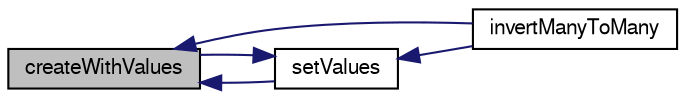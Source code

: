 digraph "createWithValues"
{
  bgcolor="transparent";
  edge [fontname="FreeSans",fontsize="10",labelfontname="FreeSans",labelfontsize="10"];
  node [fontname="FreeSans",fontsize="10",shape=record];
  rankdir="LR";
  Node11476 [label="createWithValues",height=0.2,width=0.4,color="black", fillcolor="grey75", style="filled", fontcolor="black"];
  Node11476 -> Node11477 [dir="back",color="midnightblue",fontsize="10",style="solid",fontname="FreeSans"];
  Node11477 [label="invertManyToMany",height=0.2,width=0.4,color="black",URL="$a21124.html#a60361d3b41d646c75759253d819ea911"];
  Node11476 -> Node11478 [dir="back",color="midnightblue",fontsize="10",style="solid",fontname="FreeSans"];
  Node11478 [label="setValues",height=0.2,width=0.4,color="black",URL="$a21124.html#ae209b3d2de1e56b66cdbba2e9d35c86c",tooltip="Opposite of findIndices: set values at indices to given value. "];
  Node11478 -> Node11476 [dir="back",color="midnightblue",fontsize="10",style="solid",fontname="FreeSans"];
  Node11478 -> Node11477 [dir="back",color="midnightblue",fontsize="10",style="solid",fontname="FreeSans"];
}
